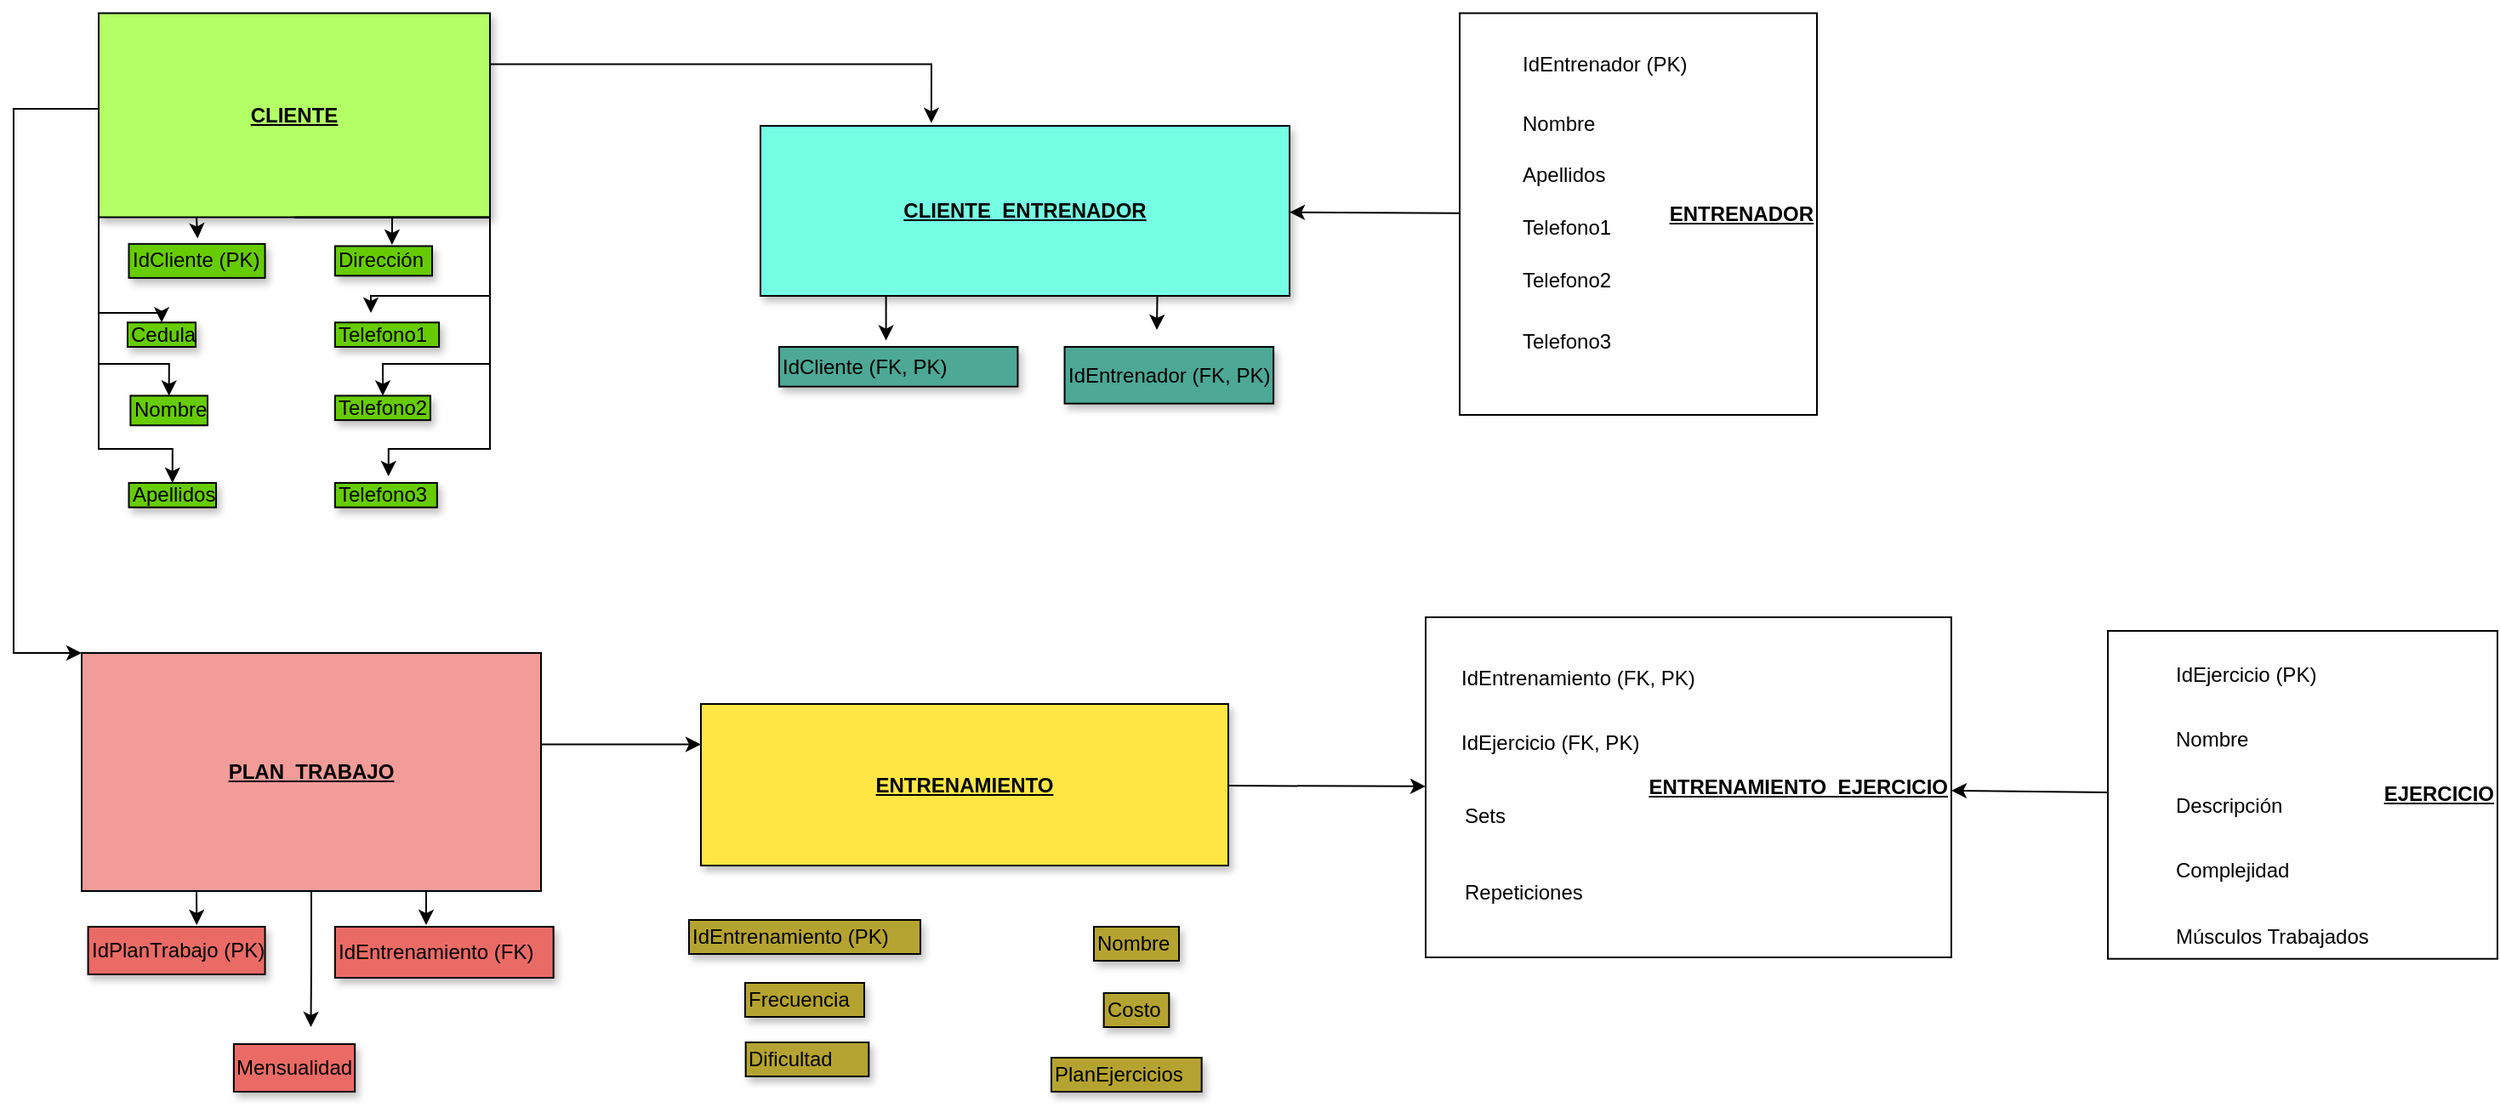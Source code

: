 <mxfile version="24.5.4" type="github">
  <diagram name="Conceptual Diagram" id="XwG0qR-dqioNehBfLJ-C">
    <mxGraphModel dx="728" dy="354" grid="1" gridSize="10" guides="1" tooltips="1" connect="1" arrows="1" fold="1" page="1" pageScale="1" pageWidth="827" pageHeight="1169" math="0" shadow="0">
      <root>
        <mxCell id="0" />
        <mxCell id="1" parent="0" />
        <mxCell id="LZxNKWPRsar4pVbc7PX9-82" style="edgeStyle=orthogonalEdgeStyle;rounded=0;orthogonalLoop=1;jettySize=auto;html=1;exitX=0;exitY=0;exitDx=0;exitDy=0;entryX=0;entryY=0;entryDx=0;entryDy=0;" edge="1" parent="1" source="LZxNKWPRsar4pVbc7PX9-1" target="LZxNKWPRsar4pVbc7PX9-10">
          <mxGeometry relative="1" as="geometry">
            <Array as="points">
              <mxPoint x="60" y="80" />
              <mxPoint x="10" y="80" />
              <mxPoint x="10" y="400" />
            </Array>
          </mxGeometry>
        </mxCell>
        <mxCell id="LZxNKWPRsar4pVbc7PX9-88" style="edgeStyle=orthogonalEdgeStyle;rounded=0;orthogonalLoop=1;jettySize=auto;html=1;exitX=0.75;exitY=1;exitDx=0;exitDy=0;" edge="1" parent="1" source="LZxNKWPRsar4pVbc7PX9-1">
          <mxGeometry relative="1" as="geometry">
            <mxPoint x="232.429" y="160" as="targetPoint" />
          </mxGeometry>
        </mxCell>
        <mxCell id="LZxNKWPRsar4pVbc7PX9-90" style="edgeStyle=orthogonalEdgeStyle;rounded=0;orthogonalLoop=1;jettySize=auto;html=1;exitX=0.5;exitY=1;exitDx=0;exitDy=0;" edge="1" parent="1" source="LZxNKWPRsar4pVbc7PX9-1">
          <mxGeometry relative="1" as="geometry">
            <mxPoint x="220" y="200" as="targetPoint" />
            <Array as="points">
              <mxPoint x="290" y="144" />
              <mxPoint x="290" y="190" />
              <mxPoint x="220" y="190" />
            </Array>
          </mxGeometry>
        </mxCell>
        <mxCell id="LZxNKWPRsar4pVbc7PX9-92" style="edgeStyle=orthogonalEdgeStyle;rounded=0;orthogonalLoop=1;jettySize=auto;html=1;exitX=0.5;exitY=1;exitDx=0;exitDy=0;" edge="1" parent="1" source="LZxNKWPRsar4pVbc7PX9-1" target="LZxNKWPRsar4pVbc7PX9-48">
          <mxGeometry relative="1" as="geometry">
            <Array as="points">
              <mxPoint x="290" y="144" />
              <mxPoint x="290" y="230" />
              <mxPoint x="227" y="230" />
            </Array>
          </mxGeometry>
        </mxCell>
        <mxCell id="LZxNKWPRsar4pVbc7PX9-94" style="edgeStyle=orthogonalEdgeStyle;rounded=0;orthogonalLoop=1;jettySize=auto;html=1;exitX=0;exitY=1;exitDx=0;exitDy=0;entryX=0.5;entryY=0;entryDx=0;entryDy=0;" edge="1" parent="1" source="LZxNKWPRsar4pVbc7PX9-1" target="LZxNKWPRsar4pVbc7PX9-3">
          <mxGeometry relative="1" as="geometry">
            <Array as="points">
              <mxPoint x="60" y="200" />
              <mxPoint x="97" y="200" />
            </Array>
          </mxGeometry>
        </mxCell>
        <mxCell id="LZxNKWPRsar4pVbc7PX9-95" style="edgeStyle=orthogonalEdgeStyle;rounded=0;orthogonalLoop=1;jettySize=auto;html=1;exitX=0;exitY=1;exitDx=0;exitDy=0;entryX=0.5;entryY=0;entryDx=0;entryDy=0;" edge="1" parent="1" source="LZxNKWPRsar4pVbc7PX9-1" target="LZxNKWPRsar4pVbc7PX9-4">
          <mxGeometry relative="1" as="geometry">
            <Array as="points">
              <mxPoint x="60" y="230" />
              <mxPoint x="101" y="230" />
            </Array>
          </mxGeometry>
        </mxCell>
        <mxCell id="LZxNKWPRsar4pVbc7PX9-96" style="edgeStyle=orthogonalEdgeStyle;rounded=0;orthogonalLoop=1;jettySize=auto;html=1;exitX=0;exitY=1;exitDx=0;exitDy=0;entryX=0.5;entryY=0;entryDx=0;entryDy=0;" edge="1" parent="1" source="LZxNKWPRsar4pVbc7PX9-1" target="LZxNKWPRsar4pVbc7PX9-5">
          <mxGeometry relative="1" as="geometry">
            <Array as="points">
              <mxPoint x="60" y="280" />
              <mxPoint x="103" y="280" />
            </Array>
          </mxGeometry>
        </mxCell>
        <mxCell id="LZxNKWPRsar4pVbc7PX9-1" value="&lt;font style=&quot;vertical-align: inherit;&quot;&gt;&lt;font style=&quot;vertical-align: inherit;&quot;&gt;&lt;font style=&quot;vertical-align: inherit;&quot;&gt;&lt;font style=&quot;vertical-align: inherit;&quot;&gt;&lt;font style=&quot;vertical-align: inherit;&quot;&gt;&lt;font style=&quot;vertical-align: inherit;&quot;&gt;&lt;u&gt;&lt;b&gt;&lt;font style=&quot;vertical-align: inherit;&quot;&gt;&lt;font style=&quot;vertical-align: inherit;&quot;&gt;&lt;font style=&quot;vertical-align: inherit;&quot;&gt;&lt;font style=&quot;vertical-align: inherit;&quot;&gt;&lt;font style=&quot;vertical-align: inherit;&quot;&gt;&lt;font style=&quot;vertical-align: inherit;&quot;&gt;&lt;font style=&quot;vertical-align: inherit;&quot;&gt;&lt;font style=&quot;vertical-align: inherit;&quot;&gt;CLIENTE&lt;/font&gt;&lt;/font&gt;&lt;/font&gt;&lt;/font&gt;&lt;/font&gt;&lt;/font&gt;&lt;/font&gt;&lt;/font&gt;&lt;/b&gt;&lt;/u&gt;&lt;/font&gt;&lt;/font&gt;&lt;/font&gt;&lt;/font&gt;&lt;/font&gt;&lt;/font&gt;" style="rounded=0;whiteSpace=wrap;html=1;align=center;fillColor=#B3FF66;shadow=1;" vertex="1" parent="1">
          <mxGeometry x="60" y="23.75" width="230" height="120" as="geometry" />
        </mxCell>
        <mxCell id="LZxNKWPRsar4pVbc7PX9-77" style="edgeStyle=orthogonalEdgeStyle;rounded=0;orthogonalLoop=1;jettySize=auto;html=1;exitX=1;exitY=0;exitDx=0;exitDy=0;entryX=0;entryY=0.25;entryDx=0;entryDy=0;" edge="1" parent="1" source="LZxNKWPRsar4pVbc7PX9-10" target="LZxNKWPRsar4pVbc7PX9-14">
          <mxGeometry relative="1" as="geometry">
            <Array as="points">
              <mxPoint x="310" y="454" />
            </Array>
          </mxGeometry>
        </mxCell>
        <mxCell id="LZxNKWPRsar4pVbc7PX9-99" style="edgeStyle=orthogonalEdgeStyle;rounded=0;orthogonalLoop=1;jettySize=auto;html=1;exitX=0.5;exitY=1;exitDx=0;exitDy=0;" edge="1" parent="1" source="LZxNKWPRsar4pVbc7PX9-10">
          <mxGeometry relative="1" as="geometry">
            <mxPoint x="184.742" y="620" as="targetPoint" />
          </mxGeometry>
        </mxCell>
        <mxCell id="LZxNKWPRsar4pVbc7PX9-100" style="edgeStyle=orthogonalEdgeStyle;rounded=0;orthogonalLoop=1;jettySize=auto;html=1;exitX=0.25;exitY=1;exitDx=0;exitDy=0;" edge="1" parent="1" source="LZxNKWPRsar4pVbc7PX9-10">
          <mxGeometry relative="1" as="geometry">
            <mxPoint x="117.645" y="560" as="targetPoint" />
          </mxGeometry>
        </mxCell>
        <mxCell id="LZxNKWPRsar4pVbc7PX9-101" style="edgeStyle=orthogonalEdgeStyle;rounded=0;orthogonalLoop=1;jettySize=auto;html=1;exitX=0.75;exitY=1;exitDx=0;exitDy=0;" edge="1" parent="1" source="LZxNKWPRsar4pVbc7PX9-10">
          <mxGeometry relative="1" as="geometry">
            <mxPoint x="252.484" y="560" as="targetPoint" />
          </mxGeometry>
        </mxCell>
        <mxCell id="LZxNKWPRsar4pVbc7PX9-10" value="&lt;font style=&quot;vertical-align: inherit;&quot;&gt;&lt;font style=&quot;vertical-align: inherit;&quot;&gt;&lt;font style=&quot;vertical-align: inherit;&quot;&gt;&lt;font style=&quot;vertical-align: inherit;&quot;&gt;&lt;u&gt;&lt;b&gt;&lt;font style=&quot;vertical-align: inherit;&quot;&gt;&lt;font style=&quot;vertical-align: inherit;&quot;&gt;&lt;font style=&quot;vertical-align: inherit;&quot;&gt;&lt;font style=&quot;vertical-align: inherit;&quot;&gt;&lt;font style=&quot;vertical-align: inherit;&quot;&gt;&lt;font style=&quot;vertical-align: inherit;&quot;&gt;PLAN_TRABAJO&lt;/font&gt;&lt;/font&gt;&lt;/font&gt;&lt;/font&gt;&lt;/font&gt;&lt;/font&gt;&lt;/b&gt;&lt;/u&gt;&lt;/font&gt;&lt;/font&gt;&lt;/font&gt;&lt;/font&gt;" style="rounded=0;whiteSpace=wrap;html=1;align=center;fillColor=#F19C99;" vertex="1" parent="1">
          <mxGeometry x="50" y="400" width="270" height="140" as="geometry" />
        </mxCell>
        <mxCell id="LZxNKWPRsar4pVbc7PX9-14" value="&lt;font style=&quot;vertical-align: inherit;&quot;&gt;&lt;font style=&quot;vertical-align: inherit;&quot;&gt;&lt;b&gt;&lt;u&gt;&lt;font style=&quot;vertical-align: inherit;&quot;&gt;&lt;font style=&quot;vertical-align: inherit;&quot;&gt;&lt;font style=&quot;vertical-align: inherit;&quot;&gt;&lt;font style=&quot;vertical-align: inherit;&quot;&gt;&lt;font style=&quot;vertical-align: inherit;&quot;&gt;&lt;font style=&quot;vertical-align: inherit;&quot;&gt;&lt;font style=&quot;vertical-align: inherit;&quot;&gt;&lt;font style=&quot;vertical-align: inherit;&quot;&gt;ENTRENAMIENTO&lt;/font&gt;&lt;/font&gt;&lt;/font&gt;&lt;/font&gt;&lt;/font&gt;&lt;/font&gt;&lt;/font&gt;&lt;/font&gt;&lt;/u&gt;&lt;/b&gt;&lt;/font&gt;&lt;/font&gt;" style="rounded=0;whiteSpace=wrap;html=1;align=center;fillColor=#FFE645;shadow=1;" vertex="1" parent="1">
          <mxGeometry x="414" y="430" width="310" height="95" as="geometry" />
        </mxCell>
        <mxCell id="LZxNKWPRsar4pVbc7PX9-21" value="&lt;font style=&quot;vertical-align: inherit;&quot;&gt;&lt;font style=&quot;vertical-align: inherit;&quot;&gt;&lt;u&gt;&lt;b&gt;&lt;font style=&quot;vertical-align: inherit;&quot;&gt;&lt;font style=&quot;vertical-align: inherit;&quot;&gt;EJERCICIO&lt;/font&gt;&lt;/font&gt;&lt;/b&gt;&lt;/u&gt;&lt;/font&gt;&lt;/font&gt;" style="rounded=0;whiteSpace=wrap;html=1;align=right;" vertex="1" parent="1">
          <mxGeometry x="1241" y="387" width="229" height="192.85" as="geometry" />
        </mxCell>
        <mxCell id="LZxNKWPRsar4pVbc7PX9-22" value="IdEjercicio (PK)" style="text;html=1;strokeColor=none;fillColor=none;align=left;verticalAlign=middle;" vertex="1" parent="LZxNKWPRsar4pVbc7PX9-21">
          <mxGeometry x="38.167" y="12.857" width="190.833" height="25.714" as="geometry" />
        </mxCell>
        <mxCell id="LZxNKWPRsar4pVbc7PX9-23" value="Nombre" style="text;html=1;strokeColor=none;fillColor=none;align=left;verticalAlign=middle;" vertex="1" parent="LZxNKWPRsar4pVbc7PX9-21">
          <mxGeometry x="38.17" y="51.43" width="71.83" height="25.71" as="geometry" />
        </mxCell>
        <mxCell id="LZxNKWPRsar4pVbc7PX9-24" value="&lt;font style=&quot;vertical-align: inherit;&quot;&gt;&lt;font style=&quot;vertical-align: inherit;&quot;&gt;Descripción&lt;/font&gt;&lt;/font&gt;" style="text;html=1;strokeColor=none;fillColor=none;align=left;verticalAlign=middle;" vertex="1" parent="LZxNKWPRsar4pVbc7PX9-21">
          <mxGeometry x="38.17" y="90" width="61.83" height="25.71" as="geometry" />
        </mxCell>
        <mxCell id="LZxNKWPRsar4pVbc7PX9-25" value="Complejidad" style="text;html=1;strokeColor=none;fillColor=none;align=left;verticalAlign=middle;" vertex="1" parent="LZxNKWPRsar4pVbc7PX9-21">
          <mxGeometry x="38.17" y="128.57" width="81.83" height="25.71" as="geometry" />
        </mxCell>
        <mxCell id="LZxNKWPRsar4pVbc7PX9-26" value="Músculos Trabajados" style="text;html=1;strokeColor=none;fillColor=none;align=left;verticalAlign=middle;" vertex="1" parent="LZxNKWPRsar4pVbc7PX9-21">
          <mxGeometry x="38.17" y="167.14" width="121.83" height="25.71" as="geometry" />
        </mxCell>
        <mxCell id="LZxNKWPRsar4pVbc7PX9-27" value="&lt;font style=&quot;vertical-align: inherit;&quot;&gt;&lt;font style=&quot;vertical-align: inherit;&quot;&gt;&lt;u&gt;&lt;b&gt;ENTRENADOR&lt;/b&gt;&lt;/u&gt;&lt;/font&gt;&lt;/font&gt;" style="rounded=0;whiteSpace=wrap;html=1;align=right;" vertex="1" parent="1">
          <mxGeometry x="860" y="23.75" width="210" height="236.25" as="geometry" />
        </mxCell>
        <mxCell id="LZxNKWPRsar4pVbc7PX9-28" value="IdEntrenador (PK)" style="text;html=1;strokeColor=none;fillColor=none;align=left;verticalAlign=middle;" vertex="1" parent="LZxNKWPRsar4pVbc7PX9-27">
          <mxGeometry x="35" y="17.13" width="105" height="26.25" as="geometry" />
        </mxCell>
        <mxCell id="LZxNKWPRsar4pVbc7PX9-29" value="Nombre" style="text;html=1;strokeColor=none;fillColor=none;align=left;verticalAlign=middle;" vertex="1" parent="LZxNKWPRsar4pVbc7PX9-27">
          <mxGeometry x="35" y="52.5" width="175" height="26.25" as="geometry" />
        </mxCell>
        <mxCell id="LZxNKWPRsar4pVbc7PX9-30" value="Apellidos" style="text;html=1;strokeColor=none;fillColor=none;align=left;verticalAlign=middle;" vertex="1" parent="LZxNKWPRsar4pVbc7PX9-27">
          <mxGeometry x="35" y="81.88" width="55" height="26.25" as="geometry" />
        </mxCell>
        <mxCell id="LZxNKWPRsar4pVbc7PX9-31" value="Telefono1" style="text;html=1;strokeColor=none;fillColor=none;align=left;verticalAlign=middle;" vertex="1" parent="LZxNKWPRsar4pVbc7PX9-27">
          <mxGeometry x="35" y="113.25" width="55" height="26.25" as="geometry" />
        </mxCell>
        <mxCell id="LZxNKWPRsar4pVbc7PX9-32" value="Telefono2" style="text;html=1;strokeColor=none;fillColor=none;align=left;verticalAlign=middle;" vertex="1" parent="LZxNKWPRsar4pVbc7PX9-27">
          <mxGeometry x="35" y="143.63" width="65" height="26.25" as="geometry" />
        </mxCell>
        <mxCell id="LZxNKWPRsar4pVbc7PX9-33" value="Telefono3" style="text;html=1;strokeColor=none;fillColor=none;align=left;verticalAlign=middle;" vertex="1" parent="LZxNKWPRsar4pVbc7PX9-27">
          <mxGeometry x="35" y="180" width="55" height="26.25" as="geometry" />
        </mxCell>
        <mxCell id="LZxNKWPRsar4pVbc7PX9-70" style="edgeStyle=orthogonalEdgeStyle;rounded=0;orthogonalLoop=1;jettySize=auto;html=1;exitX=0.75;exitY=1;exitDx=0;exitDy=0;" edge="1" parent="1" source="LZxNKWPRsar4pVbc7PX9-34">
          <mxGeometry relative="1" as="geometry">
            <mxPoint x="682" y="210" as="targetPoint" />
          </mxGeometry>
        </mxCell>
        <mxCell id="LZxNKWPRsar4pVbc7PX9-34" value="&lt;font style=&quot;vertical-align: inherit;&quot;&gt;&lt;font style=&quot;vertical-align: inherit;&quot;&gt;&lt;b&gt;&lt;u&gt;&lt;font style=&quot;vertical-align: inherit;&quot;&gt;&lt;font style=&quot;vertical-align: inherit;&quot;&gt;&lt;font style=&quot;vertical-align: inherit;&quot;&gt;&lt;font style=&quot;vertical-align: inherit;&quot;&gt;&lt;font style=&quot;vertical-align: inherit;&quot;&gt;&lt;font style=&quot;vertical-align: inherit;&quot;&gt;CLIENTE_ENTRENADOR&lt;/font&gt;&lt;/font&gt;&lt;/font&gt;&lt;/font&gt;&lt;/font&gt;&lt;/font&gt;&lt;/u&gt;&lt;/b&gt;&lt;/font&gt;&lt;/font&gt;" style="rounded=0;whiteSpace=wrap;html=1;align=center;fillColor=#75FFE3;shadow=1;" vertex="1" parent="1">
          <mxGeometry x="449" y="90" width="311" height="100" as="geometry" />
        </mxCell>
        <mxCell id="LZxNKWPRsar4pVbc7PX9-37" value="&lt;font style=&quot;vertical-align: inherit;&quot;&gt;&lt;font style=&quot;vertical-align: inherit;&quot;&gt;&lt;u&gt;&lt;b&gt;&lt;font style=&quot;vertical-align: inherit;&quot;&gt;&lt;font style=&quot;vertical-align: inherit;&quot;&gt;ENTRENAMIENTO_EJERCICIO&lt;/font&gt;&lt;/font&gt;&lt;/b&gt;&lt;/u&gt;&lt;/font&gt;&lt;/font&gt;" style="rounded=0;whiteSpace=wrap;html=1;align=right;" vertex="1" parent="1">
          <mxGeometry x="840" y="379" width="309" height="200" as="geometry" />
        </mxCell>
        <mxCell id="LZxNKWPRsar4pVbc7PX9-38" value="IdEntrenamiento (FK, PK)" style="text;html=1;strokeColor=none;fillColor=none;align=left;verticalAlign=middle;" vertex="1" parent="LZxNKWPRsar4pVbc7PX9-37">
          <mxGeometry x="19.456" y="17.814" width="177.389" height="35.634" as="geometry" />
        </mxCell>
        <mxCell id="LZxNKWPRsar4pVbc7PX9-39" value="IdEjercicio (FK, PK)" style="text;html=1;strokeColor=none;fillColor=none;align=left;verticalAlign=middle;" vertex="1" parent="LZxNKWPRsar4pVbc7PX9-37">
          <mxGeometry x="19.451" y="61.49" width="136.591" height="25.338" as="geometry" />
        </mxCell>
        <mxCell id="LZxNKWPRsar4pVbc7PX9-40" value="Sets" style="text;html=1;strokeColor=none;fillColor=none;align=left;verticalAlign=middle;" vertex="1" parent="LZxNKWPRsar4pVbc7PX9-37">
          <mxGeometry x="20.596" y="99.663" width="55.983" height="35.632" as="geometry" />
        </mxCell>
        <mxCell id="LZxNKWPRsar4pVbc7PX9-41" value="Repeticiones" style="text;html=1;strokeColor=none;fillColor=none;align=left;verticalAlign=middle;" vertex="1" parent="LZxNKWPRsar4pVbc7PX9-37">
          <mxGeometry x="20.6" y="151.4" width="97.278" height="21.841" as="geometry" />
        </mxCell>
        <mxCell id="LZxNKWPRsar4pVbc7PX9-44" edge="1" parent="1" source="LZxNKWPRsar4pVbc7PX9-14" target="LZxNKWPRsar4pVbc7PX9-37">
          <mxGeometry relative="1" as="geometry" />
        </mxCell>
        <mxCell id="LZxNKWPRsar4pVbc7PX9-45" edge="1" parent="1" source="LZxNKWPRsar4pVbc7PX9-21" target="LZxNKWPRsar4pVbc7PX9-37">
          <mxGeometry relative="1" as="geometry" />
        </mxCell>
        <mxCell id="LZxNKWPRsar4pVbc7PX9-47" edge="1" parent="1" source="LZxNKWPRsar4pVbc7PX9-27" target="LZxNKWPRsar4pVbc7PX9-34">
          <mxGeometry relative="1" as="geometry" />
        </mxCell>
        <mxCell id="LZxNKWPRsar4pVbc7PX9-35" value="&lt;font style=&quot;vertical-align: inherit;&quot;&gt;&lt;font style=&quot;vertical-align: inherit;&quot;&gt;&lt;font style=&quot;vertical-align: inherit;&quot;&gt;&lt;font style=&quot;vertical-align: inherit;&quot;&gt;&lt;font style=&quot;vertical-align: inherit;&quot;&gt;&lt;font style=&quot;vertical-align: inherit;&quot;&gt;IdCliente (FK, PK)&lt;/font&gt;&lt;/font&gt;&lt;/font&gt;&lt;/font&gt;&lt;/font&gt;&lt;/font&gt;" style="text;html=1;strokeColor=#030303;fillColor=#4DA896;align=left;verticalAlign=middle;shadow=1;" vertex="1" parent="1">
          <mxGeometry x="459.996" y="220" width="140.224" height="23.33" as="geometry" />
        </mxCell>
        <mxCell id="LZxNKWPRsar4pVbc7PX9-36" value="IdEntrenador (FK, PK)" style="text;html=1;strokeColor=#030303;fillColor=#4DA896;align=left;verticalAlign=middle;shadow=1;" vertex="1" parent="1">
          <mxGeometry x="627.77" y="220" width="122.78" height="33.33" as="geometry" />
        </mxCell>
        <mxCell id="LZxNKWPRsar4pVbc7PX9-15" value="IdEntrenamiento (PK)" style="text;html=1;strokeColor=#000000;fillColor=#B5A331;align=left;verticalAlign=middle;shadow=1;" vertex="1" parent="1">
          <mxGeometry x="407" y="557" width="136" height="20" as="geometry" />
        </mxCell>
        <mxCell id="LZxNKWPRsar4pVbc7PX9-16" value="Frecuencia" style="text;html=1;strokeColor=#000000;fillColor=#B5A331;align=left;verticalAlign=middle;shadow=1;" vertex="1" parent="1">
          <mxGeometry x="440" y="594" width="70" height="20" as="geometry" />
        </mxCell>
        <mxCell id="LZxNKWPRsar4pVbc7PX9-17" value="&lt;font style=&quot;vertical-align: inherit;&quot;&gt;&lt;font style=&quot;vertical-align: inherit;&quot;&gt;&lt;font style=&quot;vertical-align: inherit;&quot;&gt;&lt;font style=&quot;vertical-align: inherit;&quot;&gt;Dificultad&lt;/font&gt;&lt;/font&gt;&lt;/font&gt;&lt;/font&gt;" style="text;html=1;strokeColor=#000000;fillColor=#B5A331;align=left;verticalAlign=middle;shadow=1;" vertex="1" parent="1">
          <mxGeometry x="440.331" y="629" width="72.329" height="20" as="geometry" />
        </mxCell>
        <mxCell id="LZxNKWPRsar4pVbc7PX9-18" value="&lt;font style=&quot;vertical-align: inherit;&quot;&gt;&lt;font style=&quot;vertical-align: inherit;&quot;&gt;&lt;font style=&quot;vertical-align: inherit;&quot;&gt;&lt;font style=&quot;vertical-align: inherit;&quot;&gt;&lt;font style=&quot;vertical-align: inherit;&quot;&gt;&lt;font style=&quot;vertical-align: inherit;&quot;&gt;&lt;font style=&quot;vertical-align: inherit;&quot;&gt;&lt;font style=&quot;vertical-align: inherit;&quot;&gt;&lt;font style=&quot;vertical-align: inherit;&quot;&gt;&lt;font style=&quot;vertical-align: inherit;&quot;&gt;Nombre&lt;/font&gt;&lt;/font&gt;&lt;/font&gt;&lt;/font&gt;&lt;/font&gt;&lt;/font&gt;&lt;/font&gt;&lt;/font&gt;&lt;/font&gt;&lt;/font&gt;" style="text;html=1;strokeColor=#000000;fillColor=#B5A331;align=left;verticalAlign=middle;shadow=1;" vertex="1" parent="1">
          <mxGeometry x="645" y="561" width="50" height="20" as="geometry" />
        </mxCell>
        <mxCell id="LZxNKWPRsar4pVbc7PX9-19" value="Costo" style="text;html=1;strokeColor=#000000;fillColor=#B5A331;align=left;verticalAlign=middle;shadow=1;" vertex="1" parent="1">
          <mxGeometry x="650.83" y="600" width="38.33" height="20" as="geometry" />
        </mxCell>
        <mxCell id="LZxNKWPRsar4pVbc7PX9-20" value="PlanEjercicios" style="text;html=1;strokeColor=#000000;fillColor=#B5A331;align=left;verticalAlign=middle;shadow=1;" vertex="1" parent="1">
          <mxGeometry x="620" y="638" width="88.33" height="20" as="geometry" />
        </mxCell>
        <mxCell id="LZxNKWPRsar4pVbc7PX9-68" style="edgeStyle=orthogonalEdgeStyle;rounded=0;orthogonalLoop=1;jettySize=auto;html=1;exitX=0.25;exitY=1;exitDx=0;exitDy=0;entryX=0.448;entryY=-0.159;entryDx=0;entryDy=0;entryPerimeter=0;" edge="1" parent="1" source="LZxNKWPRsar4pVbc7PX9-34" target="LZxNKWPRsar4pVbc7PX9-35">
          <mxGeometry relative="1" as="geometry" />
        </mxCell>
        <mxCell id="LZxNKWPRsar4pVbc7PX9-74" value="&lt;font style=&quot;vertical-align: inherit;&quot;&gt;&lt;font style=&quot;vertical-align: inherit;&quot;&gt;IdPlanTrabajo (PK)&lt;/font&gt;&lt;/font&gt;" style="text;html=1;strokeColor=#030303;fillColor=#EA6B66;align=left;verticalAlign=middle;shadow=1;" vertex="1" parent="1">
          <mxGeometry x="53.788" y="561" width="103.969" height="28" as="geometry" />
        </mxCell>
        <mxCell id="LZxNKWPRsar4pVbc7PX9-75" value="&lt;font style=&quot;vertical-align: inherit;&quot;&gt;&lt;font style=&quot;vertical-align: inherit;&quot;&gt;&lt;font style=&quot;vertical-align: inherit;&quot;&gt;&lt;font style=&quot;vertical-align: inherit;&quot;&gt;IdEntrenamiento (FK)&lt;/font&gt;&lt;/font&gt;&lt;/font&gt;&lt;/font&gt;" style="text;html=1;strokeColor=#030303;fillColor=#EA6B66;align=left;verticalAlign=middle;shadow=1;" vertex="1" parent="1">
          <mxGeometry x="198.92" y="561" width="128.42" height="30" as="geometry" />
        </mxCell>
        <mxCell id="LZxNKWPRsar4pVbc7PX9-76" value="Mensualidad" style="text;html=1;strokeColor=#030303;fillColor=#EA6B66;align=left;verticalAlign=middle;shadow=1;" vertex="1" parent="1">
          <mxGeometry x="139.44" y="630" width="71.13" height="28" as="geometry" />
        </mxCell>
        <mxCell id="LZxNKWPRsar4pVbc7PX9-2" value="&lt;font style=&quot;vertical-align: inherit;&quot;&gt;&lt;font style=&quot;vertical-align: inherit;&quot;&gt;IdCliente (PK)&lt;/font&gt;&lt;/font&gt;" style="text;html=1;strokeColor=#030303;fillColor=#66CC00;align=left;verticalAlign=middle;shadow=1;" vertex="1" parent="1">
          <mxGeometry x="77.76" y="159.44" width="80" height="20" as="geometry" />
        </mxCell>
        <mxCell id="LZxNKWPRsar4pVbc7PX9-3" value="Cedula" style="text;html=1;strokeColor=#030303;fillColor=#66CC00;align=left;verticalAlign=middle;shadow=1;" vertex="1" parent="1">
          <mxGeometry x="77" y="205.64" width="40" height="14.36" as="geometry" />
        </mxCell>
        <mxCell id="LZxNKWPRsar4pVbc7PX9-4" value="&lt;font style=&quot;vertical-align: inherit;&quot;&gt;&lt;font style=&quot;vertical-align: inherit;&quot;&gt;&lt;font style=&quot;vertical-align: inherit;&quot;&gt;&lt;font style=&quot;vertical-align: inherit;&quot;&gt;&lt;font style=&quot;vertical-align: inherit;&quot;&gt;&lt;font style=&quot;vertical-align: inherit;&quot;&gt;Nombre&lt;/font&gt;&lt;/font&gt;&lt;/font&gt;&lt;/font&gt;&lt;/font&gt;&lt;/font&gt;" style="text;html=1;strokeColor=#030303;fillColor=#66CC00;align=left;verticalAlign=middle;" vertex="1" parent="1">
          <mxGeometry x="78.7" y="248.71" width="45.3" height="17.43" as="geometry" />
        </mxCell>
        <mxCell id="LZxNKWPRsar4pVbc7PX9-5" value="Apellidos" style="text;html=1;strokeColor=#030303;fillColor=#66CC00;align=left;verticalAlign=middle;shadow=1;" vertex="1" parent="1">
          <mxGeometry x="77.76" y="300" width="51.24" height="14.36" as="geometry" />
        </mxCell>
        <mxCell id="LZxNKWPRsar4pVbc7PX9-6" value="Dirección" style="text;html=1;strokeColor=#030303;fillColor=#66CC00;align=left;verticalAlign=middle;shadow=1;" vertex="1" parent="1">
          <mxGeometry x="198.92" y="160.72" width="57.08" height="17.43" as="geometry" />
        </mxCell>
        <mxCell id="LZxNKWPRsar4pVbc7PX9-7" value="Telefono1" style="text;html=1;strokeColor=#030303;fillColor=#66CC00;align=left;verticalAlign=middle;shadow=1;" vertex="1" parent="1">
          <mxGeometry x="198.92" y="205.64" width="61.14" height="14.36" as="geometry" />
        </mxCell>
        <mxCell id="LZxNKWPRsar4pVbc7PX9-48" value="&lt;font style=&quot;vertical-align: inherit;&quot;&gt;&lt;font style=&quot;vertical-align: inherit;&quot;&gt;&lt;font style=&quot;vertical-align: inherit;&quot;&gt;&lt;font style=&quot;vertical-align: inherit;&quot;&gt;Telefono2&lt;/font&gt;&lt;/font&gt;&lt;/font&gt;&lt;/font&gt;" style="text;html=1;strokeColor=#030303;fillColor=#66CC00;align=left;verticalAlign=middle;shadow=1;" vertex="1" parent="1">
          <mxGeometry x="198.92" y="248.71" width="56.04" height="14.36" as="geometry" />
        </mxCell>
        <mxCell id="LZxNKWPRsar4pVbc7PX9-49" value="&lt;font style=&quot;vertical-align: inherit;&quot;&gt;&lt;font style=&quot;vertical-align: inherit;&quot;&gt;Telefono3&lt;/font&gt;&lt;/font&gt;" style="text;html=1;strokeColor=#030303;fillColor=#66CC00;align=left;verticalAlign=middle;shadow=1;" vertex="1" parent="1">
          <mxGeometry x="198.92" y="300" width="60" height="14.36" as="geometry" />
        </mxCell>
        <mxCell id="LZxNKWPRsar4pVbc7PX9-87" style="edgeStyle=orthogonalEdgeStyle;rounded=0;orthogonalLoop=1;jettySize=auto;html=1;exitX=0.25;exitY=1;exitDx=0;exitDy=0;entryX=0.505;entryY=-0.161;entryDx=0;entryDy=0;entryPerimeter=0;" edge="1" parent="1" source="LZxNKWPRsar4pVbc7PX9-1" target="LZxNKWPRsar4pVbc7PX9-2">
          <mxGeometry relative="1" as="geometry" />
        </mxCell>
        <mxCell id="LZxNKWPRsar4pVbc7PX9-93" style="edgeStyle=orthogonalEdgeStyle;rounded=0;orthogonalLoop=1;jettySize=auto;html=1;exitX=0.5;exitY=1;exitDx=0;exitDy=0;entryX=0.524;entryY=-0.271;entryDx=0;entryDy=0;entryPerimeter=0;" edge="1" parent="1" source="LZxNKWPRsar4pVbc7PX9-1" target="LZxNKWPRsar4pVbc7PX9-49">
          <mxGeometry relative="1" as="geometry">
            <Array as="points">
              <mxPoint x="290" y="144" />
              <mxPoint x="290" y="280" />
              <mxPoint x="230" y="280" />
            </Array>
          </mxGeometry>
        </mxCell>
        <mxCell id="LZxNKWPRsar4pVbc7PX9-97" style="edgeStyle=orthogonalEdgeStyle;rounded=0;orthogonalLoop=1;jettySize=auto;html=1;exitX=1;exitY=0.25;exitDx=0;exitDy=0;entryX=0.323;entryY=-0.016;entryDx=0;entryDy=0;entryPerimeter=0;" edge="1" parent="1" source="LZxNKWPRsar4pVbc7PX9-1" target="LZxNKWPRsar4pVbc7PX9-34">
          <mxGeometry relative="1" as="geometry">
            <Array as="points">
              <mxPoint x="550" y="54" />
            </Array>
          </mxGeometry>
        </mxCell>
      </root>
    </mxGraphModel>
  </diagram>
</mxfile>
